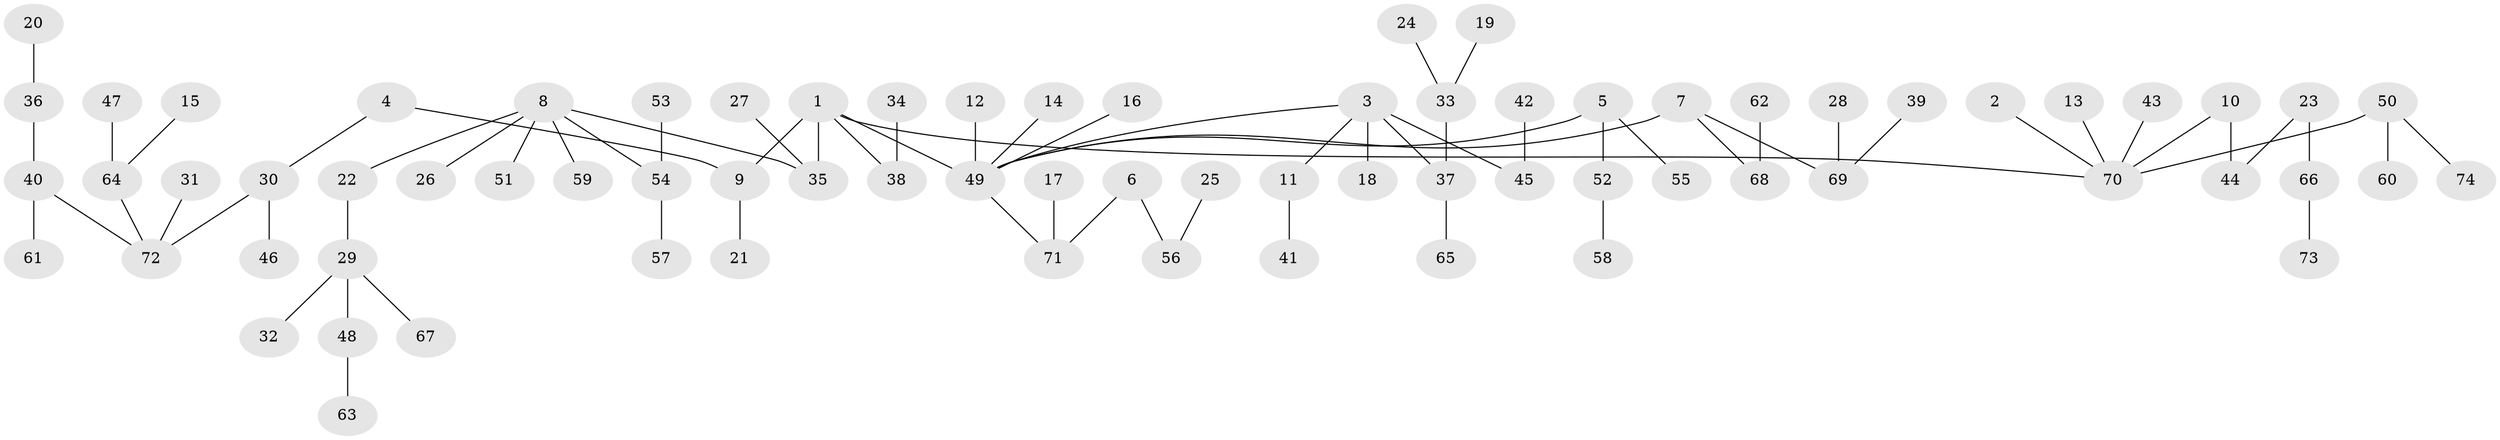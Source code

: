 // original degree distribution, {3: 0.1554054054054054, 4: 0.0945945945945946, 7: 0.006756756756756757, 6: 0.02027027027027027, 1: 0.49324324324324326, 2: 0.22297297297297297, 5: 0.006756756756756757}
// Generated by graph-tools (version 1.1) at 2025/26/03/09/25 03:26:31]
// undirected, 74 vertices, 73 edges
graph export_dot {
graph [start="1"]
  node [color=gray90,style=filled];
  1;
  2;
  3;
  4;
  5;
  6;
  7;
  8;
  9;
  10;
  11;
  12;
  13;
  14;
  15;
  16;
  17;
  18;
  19;
  20;
  21;
  22;
  23;
  24;
  25;
  26;
  27;
  28;
  29;
  30;
  31;
  32;
  33;
  34;
  35;
  36;
  37;
  38;
  39;
  40;
  41;
  42;
  43;
  44;
  45;
  46;
  47;
  48;
  49;
  50;
  51;
  52;
  53;
  54;
  55;
  56;
  57;
  58;
  59;
  60;
  61;
  62;
  63;
  64;
  65;
  66;
  67;
  68;
  69;
  70;
  71;
  72;
  73;
  74;
  1 -- 9 [weight=1.0];
  1 -- 35 [weight=1.0];
  1 -- 38 [weight=1.0];
  1 -- 49 [weight=1.0];
  1 -- 70 [weight=1.0];
  2 -- 70 [weight=1.0];
  3 -- 11 [weight=1.0];
  3 -- 18 [weight=1.0];
  3 -- 37 [weight=1.0];
  3 -- 45 [weight=1.0];
  3 -- 49 [weight=1.0];
  4 -- 9 [weight=1.0];
  4 -- 30 [weight=1.0];
  5 -- 49 [weight=1.0];
  5 -- 52 [weight=1.0];
  5 -- 55 [weight=1.0];
  6 -- 56 [weight=1.0];
  6 -- 71 [weight=1.0];
  7 -- 49 [weight=1.0];
  7 -- 68 [weight=1.0];
  7 -- 69 [weight=1.0];
  8 -- 22 [weight=1.0];
  8 -- 26 [weight=1.0];
  8 -- 35 [weight=1.0];
  8 -- 51 [weight=1.0];
  8 -- 54 [weight=1.0];
  8 -- 59 [weight=1.0];
  9 -- 21 [weight=1.0];
  10 -- 44 [weight=1.0];
  10 -- 70 [weight=1.0];
  11 -- 41 [weight=1.0];
  12 -- 49 [weight=1.0];
  13 -- 70 [weight=1.0];
  14 -- 49 [weight=1.0];
  15 -- 64 [weight=1.0];
  16 -- 49 [weight=1.0];
  17 -- 71 [weight=1.0];
  19 -- 33 [weight=1.0];
  20 -- 36 [weight=1.0];
  22 -- 29 [weight=1.0];
  23 -- 44 [weight=1.0];
  23 -- 66 [weight=1.0];
  24 -- 33 [weight=1.0];
  25 -- 56 [weight=1.0];
  27 -- 35 [weight=1.0];
  28 -- 69 [weight=1.0];
  29 -- 32 [weight=1.0];
  29 -- 48 [weight=1.0];
  29 -- 67 [weight=1.0];
  30 -- 46 [weight=1.0];
  30 -- 72 [weight=1.0];
  31 -- 72 [weight=1.0];
  33 -- 37 [weight=1.0];
  34 -- 38 [weight=1.0];
  36 -- 40 [weight=1.0];
  37 -- 65 [weight=1.0];
  39 -- 69 [weight=1.0];
  40 -- 61 [weight=1.0];
  40 -- 72 [weight=1.0];
  42 -- 45 [weight=1.0];
  43 -- 70 [weight=1.0];
  47 -- 64 [weight=1.0];
  48 -- 63 [weight=1.0];
  49 -- 71 [weight=1.0];
  50 -- 60 [weight=1.0];
  50 -- 70 [weight=1.0];
  50 -- 74 [weight=1.0];
  52 -- 58 [weight=1.0];
  53 -- 54 [weight=1.0];
  54 -- 57 [weight=1.0];
  62 -- 68 [weight=1.0];
  64 -- 72 [weight=1.0];
  66 -- 73 [weight=1.0];
}
